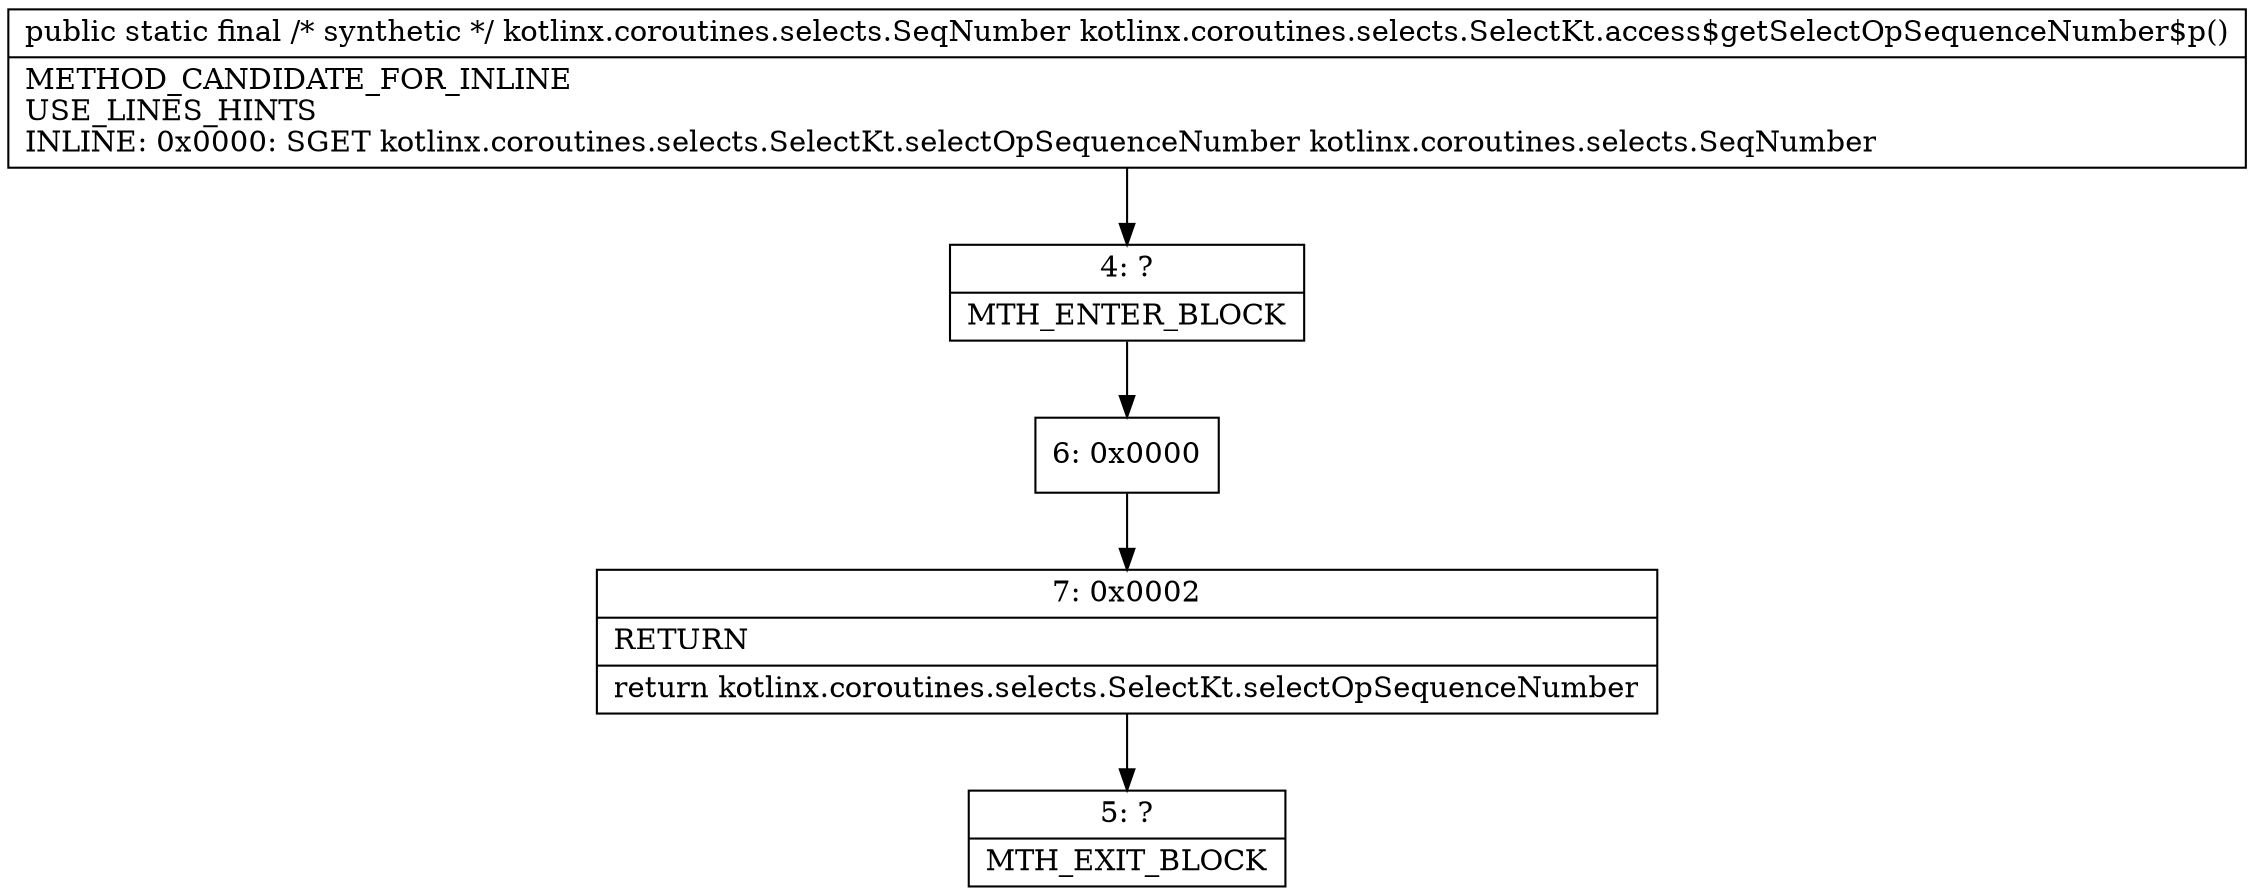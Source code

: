 digraph "CFG forkotlinx.coroutines.selects.SelectKt.access$getSelectOpSequenceNumber$p()Lkotlinx\/coroutines\/selects\/SeqNumber;" {
Node_4 [shape=record,label="{4\:\ ?|MTH_ENTER_BLOCK\l}"];
Node_6 [shape=record,label="{6\:\ 0x0000}"];
Node_7 [shape=record,label="{7\:\ 0x0002|RETURN\l|return kotlinx.coroutines.selects.SelectKt.selectOpSequenceNumber\l}"];
Node_5 [shape=record,label="{5\:\ ?|MTH_EXIT_BLOCK\l}"];
MethodNode[shape=record,label="{public static final \/* synthetic *\/ kotlinx.coroutines.selects.SeqNumber kotlinx.coroutines.selects.SelectKt.access$getSelectOpSequenceNumber$p()  | METHOD_CANDIDATE_FOR_INLINE\lUSE_LINES_HINTS\lINLINE: 0x0000: SGET   kotlinx.coroutines.selects.SelectKt.selectOpSequenceNumber kotlinx.coroutines.selects.SeqNumber\l}"];
MethodNode -> Node_4;Node_4 -> Node_6;
Node_6 -> Node_7;
Node_7 -> Node_5;
}

